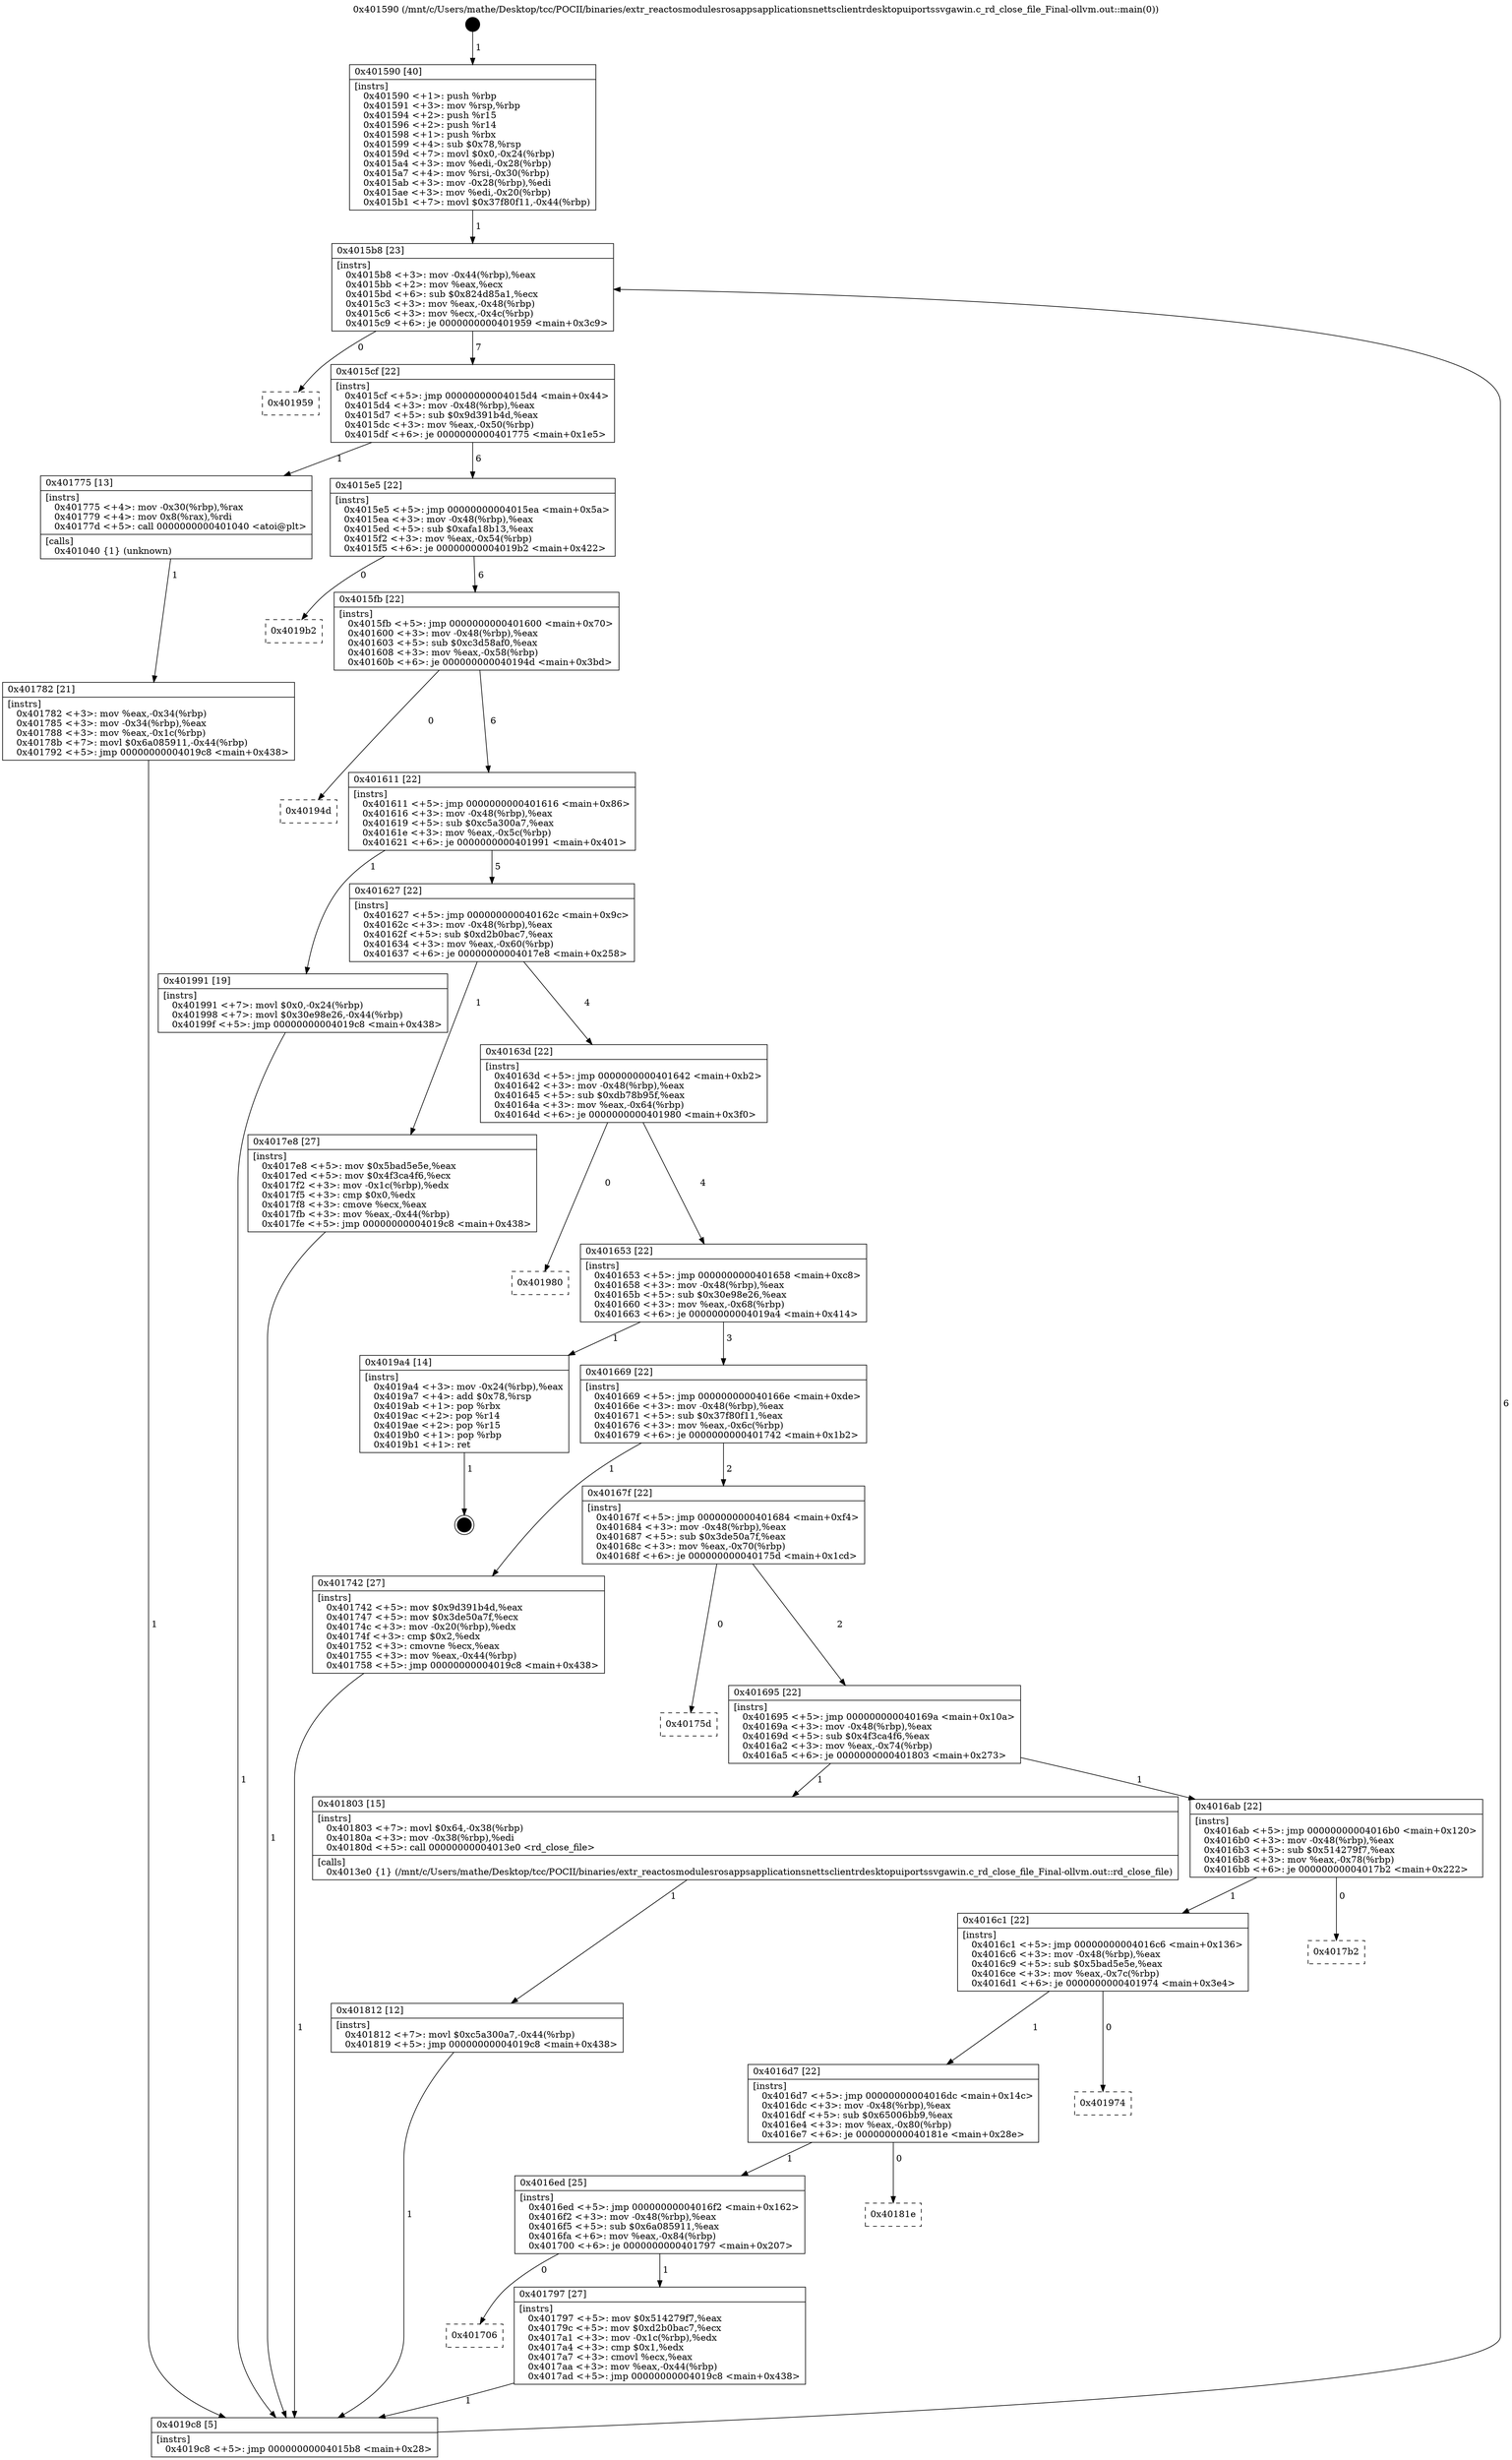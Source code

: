 digraph "0x401590" {
  label = "0x401590 (/mnt/c/Users/mathe/Desktop/tcc/POCII/binaries/extr_reactosmodulesrosappsapplicationsnettsclientrdesktopuiportssvgawin.c_rd_close_file_Final-ollvm.out::main(0))"
  labelloc = "t"
  node[shape=record]

  Entry [label="",width=0.3,height=0.3,shape=circle,fillcolor=black,style=filled]
  "0x4015b8" [label="{
     0x4015b8 [23]\l
     | [instrs]\l
     &nbsp;&nbsp;0x4015b8 \<+3\>: mov -0x44(%rbp),%eax\l
     &nbsp;&nbsp;0x4015bb \<+2\>: mov %eax,%ecx\l
     &nbsp;&nbsp;0x4015bd \<+6\>: sub $0x824d85a1,%ecx\l
     &nbsp;&nbsp;0x4015c3 \<+3\>: mov %eax,-0x48(%rbp)\l
     &nbsp;&nbsp;0x4015c6 \<+3\>: mov %ecx,-0x4c(%rbp)\l
     &nbsp;&nbsp;0x4015c9 \<+6\>: je 0000000000401959 \<main+0x3c9\>\l
  }"]
  "0x401959" [label="{
     0x401959\l
  }", style=dashed]
  "0x4015cf" [label="{
     0x4015cf [22]\l
     | [instrs]\l
     &nbsp;&nbsp;0x4015cf \<+5\>: jmp 00000000004015d4 \<main+0x44\>\l
     &nbsp;&nbsp;0x4015d4 \<+3\>: mov -0x48(%rbp),%eax\l
     &nbsp;&nbsp;0x4015d7 \<+5\>: sub $0x9d391b4d,%eax\l
     &nbsp;&nbsp;0x4015dc \<+3\>: mov %eax,-0x50(%rbp)\l
     &nbsp;&nbsp;0x4015df \<+6\>: je 0000000000401775 \<main+0x1e5\>\l
  }"]
  Exit [label="",width=0.3,height=0.3,shape=circle,fillcolor=black,style=filled,peripheries=2]
  "0x401775" [label="{
     0x401775 [13]\l
     | [instrs]\l
     &nbsp;&nbsp;0x401775 \<+4\>: mov -0x30(%rbp),%rax\l
     &nbsp;&nbsp;0x401779 \<+4\>: mov 0x8(%rax),%rdi\l
     &nbsp;&nbsp;0x40177d \<+5\>: call 0000000000401040 \<atoi@plt\>\l
     | [calls]\l
     &nbsp;&nbsp;0x401040 \{1\} (unknown)\l
  }"]
  "0x4015e5" [label="{
     0x4015e5 [22]\l
     | [instrs]\l
     &nbsp;&nbsp;0x4015e5 \<+5\>: jmp 00000000004015ea \<main+0x5a\>\l
     &nbsp;&nbsp;0x4015ea \<+3\>: mov -0x48(%rbp),%eax\l
     &nbsp;&nbsp;0x4015ed \<+5\>: sub $0xafa18b13,%eax\l
     &nbsp;&nbsp;0x4015f2 \<+3\>: mov %eax,-0x54(%rbp)\l
     &nbsp;&nbsp;0x4015f5 \<+6\>: je 00000000004019b2 \<main+0x422\>\l
  }"]
  "0x401812" [label="{
     0x401812 [12]\l
     | [instrs]\l
     &nbsp;&nbsp;0x401812 \<+7\>: movl $0xc5a300a7,-0x44(%rbp)\l
     &nbsp;&nbsp;0x401819 \<+5\>: jmp 00000000004019c8 \<main+0x438\>\l
  }"]
  "0x4019b2" [label="{
     0x4019b2\l
  }", style=dashed]
  "0x4015fb" [label="{
     0x4015fb [22]\l
     | [instrs]\l
     &nbsp;&nbsp;0x4015fb \<+5\>: jmp 0000000000401600 \<main+0x70\>\l
     &nbsp;&nbsp;0x401600 \<+3\>: mov -0x48(%rbp),%eax\l
     &nbsp;&nbsp;0x401603 \<+5\>: sub $0xc3d58af0,%eax\l
     &nbsp;&nbsp;0x401608 \<+3\>: mov %eax,-0x58(%rbp)\l
     &nbsp;&nbsp;0x40160b \<+6\>: je 000000000040194d \<main+0x3bd\>\l
  }"]
  "0x401706" [label="{
     0x401706\l
  }", style=dashed]
  "0x40194d" [label="{
     0x40194d\l
  }", style=dashed]
  "0x401611" [label="{
     0x401611 [22]\l
     | [instrs]\l
     &nbsp;&nbsp;0x401611 \<+5\>: jmp 0000000000401616 \<main+0x86\>\l
     &nbsp;&nbsp;0x401616 \<+3\>: mov -0x48(%rbp),%eax\l
     &nbsp;&nbsp;0x401619 \<+5\>: sub $0xc5a300a7,%eax\l
     &nbsp;&nbsp;0x40161e \<+3\>: mov %eax,-0x5c(%rbp)\l
     &nbsp;&nbsp;0x401621 \<+6\>: je 0000000000401991 \<main+0x401\>\l
  }"]
  "0x401797" [label="{
     0x401797 [27]\l
     | [instrs]\l
     &nbsp;&nbsp;0x401797 \<+5\>: mov $0x514279f7,%eax\l
     &nbsp;&nbsp;0x40179c \<+5\>: mov $0xd2b0bac7,%ecx\l
     &nbsp;&nbsp;0x4017a1 \<+3\>: mov -0x1c(%rbp),%edx\l
     &nbsp;&nbsp;0x4017a4 \<+3\>: cmp $0x1,%edx\l
     &nbsp;&nbsp;0x4017a7 \<+3\>: cmovl %ecx,%eax\l
     &nbsp;&nbsp;0x4017aa \<+3\>: mov %eax,-0x44(%rbp)\l
     &nbsp;&nbsp;0x4017ad \<+5\>: jmp 00000000004019c8 \<main+0x438\>\l
  }"]
  "0x401991" [label="{
     0x401991 [19]\l
     | [instrs]\l
     &nbsp;&nbsp;0x401991 \<+7\>: movl $0x0,-0x24(%rbp)\l
     &nbsp;&nbsp;0x401998 \<+7\>: movl $0x30e98e26,-0x44(%rbp)\l
     &nbsp;&nbsp;0x40199f \<+5\>: jmp 00000000004019c8 \<main+0x438\>\l
  }"]
  "0x401627" [label="{
     0x401627 [22]\l
     | [instrs]\l
     &nbsp;&nbsp;0x401627 \<+5\>: jmp 000000000040162c \<main+0x9c\>\l
     &nbsp;&nbsp;0x40162c \<+3\>: mov -0x48(%rbp),%eax\l
     &nbsp;&nbsp;0x40162f \<+5\>: sub $0xd2b0bac7,%eax\l
     &nbsp;&nbsp;0x401634 \<+3\>: mov %eax,-0x60(%rbp)\l
     &nbsp;&nbsp;0x401637 \<+6\>: je 00000000004017e8 \<main+0x258\>\l
  }"]
  "0x4016ed" [label="{
     0x4016ed [25]\l
     | [instrs]\l
     &nbsp;&nbsp;0x4016ed \<+5\>: jmp 00000000004016f2 \<main+0x162\>\l
     &nbsp;&nbsp;0x4016f2 \<+3\>: mov -0x48(%rbp),%eax\l
     &nbsp;&nbsp;0x4016f5 \<+5\>: sub $0x6a085911,%eax\l
     &nbsp;&nbsp;0x4016fa \<+6\>: mov %eax,-0x84(%rbp)\l
     &nbsp;&nbsp;0x401700 \<+6\>: je 0000000000401797 \<main+0x207\>\l
  }"]
  "0x4017e8" [label="{
     0x4017e8 [27]\l
     | [instrs]\l
     &nbsp;&nbsp;0x4017e8 \<+5\>: mov $0x5bad5e5e,%eax\l
     &nbsp;&nbsp;0x4017ed \<+5\>: mov $0x4f3ca4f6,%ecx\l
     &nbsp;&nbsp;0x4017f2 \<+3\>: mov -0x1c(%rbp),%edx\l
     &nbsp;&nbsp;0x4017f5 \<+3\>: cmp $0x0,%edx\l
     &nbsp;&nbsp;0x4017f8 \<+3\>: cmove %ecx,%eax\l
     &nbsp;&nbsp;0x4017fb \<+3\>: mov %eax,-0x44(%rbp)\l
     &nbsp;&nbsp;0x4017fe \<+5\>: jmp 00000000004019c8 \<main+0x438\>\l
  }"]
  "0x40163d" [label="{
     0x40163d [22]\l
     | [instrs]\l
     &nbsp;&nbsp;0x40163d \<+5\>: jmp 0000000000401642 \<main+0xb2\>\l
     &nbsp;&nbsp;0x401642 \<+3\>: mov -0x48(%rbp),%eax\l
     &nbsp;&nbsp;0x401645 \<+5\>: sub $0xdb78b95f,%eax\l
     &nbsp;&nbsp;0x40164a \<+3\>: mov %eax,-0x64(%rbp)\l
     &nbsp;&nbsp;0x40164d \<+6\>: je 0000000000401980 \<main+0x3f0\>\l
  }"]
  "0x40181e" [label="{
     0x40181e\l
  }", style=dashed]
  "0x401980" [label="{
     0x401980\l
  }", style=dashed]
  "0x401653" [label="{
     0x401653 [22]\l
     | [instrs]\l
     &nbsp;&nbsp;0x401653 \<+5\>: jmp 0000000000401658 \<main+0xc8\>\l
     &nbsp;&nbsp;0x401658 \<+3\>: mov -0x48(%rbp),%eax\l
     &nbsp;&nbsp;0x40165b \<+5\>: sub $0x30e98e26,%eax\l
     &nbsp;&nbsp;0x401660 \<+3\>: mov %eax,-0x68(%rbp)\l
     &nbsp;&nbsp;0x401663 \<+6\>: je 00000000004019a4 \<main+0x414\>\l
  }"]
  "0x4016d7" [label="{
     0x4016d7 [22]\l
     | [instrs]\l
     &nbsp;&nbsp;0x4016d7 \<+5\>: jmp 00000000004016dc \<main+0x14c\>\l
     &nbsp;&nbsp;0x4016dc \<+3\>: mov -0x48(%rbp),%eax\l
     &nbsp;&nbsp;0x4016df \<+5\>: sub $0x65006bb9,%eax\l
     &nbsp;&nbsp;0x4016e4 \<+3\>: mov %eax,-0x80(%rbp)\l
     &nbsp;&nbsp;0x4016e7 \<+6\>: je 000000000040181e \<main+0x28e\>\l
  }"]
  "0x4019a4" [label="{
     0x4019a4 [14]\l
     | [instrs]\l
     &nbsp;&nbsp;0x4019a4 \<+3\>: mov -0x24(%rbp),%eax\l
     &nbsp;&nbsp;0x4019a7 \<+4\>: add $0x78,%rsp\l
     &nbsp;&nbsp;0x4019ab \<+1\>: pop %rbx\l
     &nbsp;&nbsp;0x4019ac \<+2\>: pop %r14\l
     &nbsp;&nbsp;0x4019ae \<+2\>: pop %r15\l
     &nbsp;&nbsp;0x4019b0 \<+1\>: pop %rbp\l
     &nbsp;&nbsp;0x4019b1 \<+1\>: ret\l
  }"]
  "0x401669" [label="{
     0x401669 [22]\l
     | [instrs]\l
     &nbsp;&nbsp;0x401669 \<+5\>: jmp 000000000040166e \<main+0xde\>\l
     &nbsp;&nbsp;0x40166e \<+3\>: mov -0x48(%rbp),%eax\l
     &nbsp;&nbsp;0x401671 \<+5\>: sub $0x37f80f11,%eax\l
     &nbsp;&nbsp;0x401676 \<+3\>: mov %eax,-0x6c(%rbp)\l
     &nbsp;&nbsp;0x401679 \<+6\>: je 0000000000401742 \<main+0x1b2\>\l
  }"]
  "0x401974" [label="{
     0x401974\l
  }", style=dashed]
  "0x401742" [label="{
     0x401742 [27]\l
     | [instrs]\l
     &nbsp;&nbsp;0x401742 \<+5\>: mov $0x9d391b4d,%eax\l
     &nbsp;&nbsp;0x401747 \<+5\>: mov $0x3de50a7f,%ecx\l
     &nbsp;&nbsp;0x40174c \<+3\>: mov -0x20(%rbp),%edx\l
     &nbsp;&nbsp;0x40174f \<+3\>: cmp $0x2,%edx\l
     &nbsp;&nbsp;0x401752 \<+3\>: cmovne %ecx,%eax\l
     &nbsp;&nbsp;0x401755 \<+3\>: mov %eax,-0x44(%rbp)\l
     &nbsp;&nbsp;0x401758 \<+5\>: jmp 00000000004019c8 \<main+0x438\>\l
  }"]
  "0x40167f" [label="{
     0x40167f [22]\l
     | [instrs]\l
     &nbsp;&nbsp;0x40167f \<+5\>: jmp 0000000000401684 \<main+0xf4\>\l
     &nbsp;&nbsp;0x401684 \<+3\>: mov -0x48(%rbp),%eax\l
     &nbsp;&nbsp;0x401687 \<+5\>: sub $0x3de50a7f,%eax\l
     &nbsp;&nbsp;0x40168c \<+3\>: mov %eax,-0x70(%rbp)\l
     &nbsp;&nbsp;0x40168f \<+6\>: je 000000000040175d \<main+0x1cd\>\l
  }"]
  "0x4019c8" [label="{
     0x4019c8 [5]\l
     | [instrs]\l
     &nbsp;&nbsp;0x4019c8 \<+5\>: jmp 00000000004015b8 \<main+0x28\>\l
  }"]
  "0x401590" [label="{
     0x401590 [40]\l
     | [instrs]\l
     &nbsp;&nbsp;0x401590 \<+1\>: push %rbp\l
     &nbsp;&nbsp;0x401591 \<+3\>: mov %rsp,%rbp\l
     &nbsp;&nbsp;0x401594 \<+2\>: push %r15\l
     &nbsp;&nbsp;0x401596 \<+2\>: push %r14\l
     &nbsp;&nbsp;0x401598 \<+1\>: push %rbx\l
     &nbsp;&nbsp;0x401599 \<+4\>: sub $0x78,%rsp\l
     &nbsp;&nbsp;0x40159d \<+7\>: movl $0x0,-0x24(%rbp)\l
     &nbsp;&nbsp;0x4015a4 \<+3\>: mov %edi,-0x28(%rbp)\l
     &nbsp;&nbsp;0x4015a7 \<+4\>: mov %rsi,-0x30(%rbp)\l
     &nbsp;&nbsp;0x4015ab \<+3\>: mov -0x28(%rbp),%edi\l
     &nbsp;&nbsp;0x4015ae \<+3\>: mov %edi,-0x20(%rbp)\l
     &nbsp;&nbsp;0x4015b1 \<+7\>: movl $0x37f80f11,-0x44(%rbp)\l
  }"]
  "0x401782" [label="{
     0x401782 [21]\l
     | [instrs]\l
     &nbsp;&nbsp;0x401782 \<+3\>: mov %eax,-0x34(%rbp)\l
     &nbsp;&nbsp;0x401785 \<+3\>: mov -0x34(%rbp),%eax\l
     &nbsp;&nbsp;0x401788 \<+3\>: mov %eax,-0x1c(%rbp)\l
     &nbsp;&nbsp;0x40178b \<+7\>: movl $0x6a085911,-0x44(%rbp)\l
     &nbsp;&nbsp;0x401792 \<+5\>: jmp 00000000004019c8 \<main+0x438\>\l
  }"]
  "0x4016c1" [label="{
     0x4016c1 [22]\l
     | [instrs]\l
     &nbsp;&nbsp;0x4016c1 \<+5\>: jmp 00000000004016c6 \<main+0x136\>\l
     &nbsp;&nbsp;0x4016c6 \<+3\>: mov -0x48(%rbp),%eax\l
     &nbsp;&nbsp;0x4016c9 \<+5\>: sub $0x5bad5e5e,%eax\l
     &nbsp;&nbsp;0x4016ce \<+3\>: mov %eax,-0x7c(%rbp)\l
     &nbsp;&nbsp;0x4016d1 \<+6\>: je 0000000000401974 \<main+0x3e4\>\l
  }"]
  "0x40175d" [label="{
     0x40175d\l
  }", style=dashed]
  "0x401695" [label="{
     0x401695 [22]\l
     | [instrs]\l
     &nbsp;&nbsp;0x401695 \<+5\>: jmp 000000000040169a \<main+0x10a\>\l
     &nbsp;&nbsp;0x40169a \<+3\>: mov -0x48(%rbp),%eax\l
     &nbsp;&nbsp;0x40169d \<+5\>: sub $0x4f3ca4f6,%eax\l
     &nbsp;&nbsp;0x4016a2 \<+3\>: mov %eax,-0x74(%rbp)\l
     &nbsp;&nbsp;0x4016a5 \<+6\>: je 0000000000401803 \<main+0x273\>\l
  }"]
  "0x4017b2" [label="{
     0x4017b2\l
  }", style=dashed]
  "0x401803" [label="{
     0x401803 [15]\l
     | [instrs]\l
     &nbsp;&nbsp;0x401803 \<+7\>: movl $0x64,-0x38(%rbp)\l
     &nbsp;&nbsp;0x40180a \<+3\>: mov -0x38(%rbp),%edi\l
     &nbsp;&nbsp;0x40180d \<+5\>: call 00000000004013e0 \<rd_close_file\>\l
     | [calls]\l
     &nbsp;&nbsp;0x4013e0 \{1\} (/mnt/c/Users/mathe/Desktop/tcc/POCII/binaries/extr_reactosmodulesrosappsapplicationsnettsclientrdesktopuiportssvgawin.c_rd_close_file_Final-ollvm.out::rd_close_file)\l
  }"]
  "0x4016ab" [label="{
     0x4016ab [22]\l
     | [instrs]\l
     &nbsp;&nbsp;0x4016ab \<+5\>: jmp 00000000004016b0 \<main+0x120\>\l
     &nbsp;&nbsp;0x4016b0 \<+3\>: mov -0x48(%rbp),%eax\l
     &nbsp;&nbsp;0x4016b3 \<+5\>: sub $0x514279f7,%eax\l
     &nbsp;&nbsp;0x4016b8 \<+3\>: mov %eax,-0x78(%rbp)\l
     &nbsp;&nbsp;0x4016bb \<+6\>: je 00000000004017b2 \<main+0x222\>\l
  }"]
  Entry -> "0x401590" [label=" 1"]
  "0x4015b8" -> "0x401959" [label=" 0"]
  "0x4015b8" -> "0x4015cf" [label=" 7"]
  "0x4019a4" -> Exit [label=" 1"]
  "0x4015cf" -> "0x401775" [label=" 1"]
  "0x4015cf" -> "0x4015e5" [label=" 6"]
  "0x401991" -> "0x4019c8" [label=" 1"]
  "0x4015e5" -> "0x4019b2" [label=" 0"]
  "0x4015e5" -> "0x4015fb" [label=" 6"]
  "0x401812" -> "0x4019c8" [label=" 1"]
  "0x4015fb" -> "0x40194d" [label=" 0"]
  "0x4015fb" -> "0x401611" [label=" 6"]
  "0x401803" -> "0x401812" [label=" 1"]
  "0x401611" -> "0x401991" [label=" 1"]
  "0x401611" -> "0x401627" [label=" 5"]
  "0x4017e8" -> "0x4019c8" [label=" 1"]
  "0x401627" -> "0x4017e8" [label=" 1"]
  "0x401627" -> "0x40163d" [label=" 4"]
  "0x4016ed" -> "0x401706" [label=" 0"]
  "0x40163d" -> "0x401980" [label=" 0"]
  "0x40163d" -> "0x401653" [label=" 4"]
  "0x4016ed" -> "0x401797" [label=" 1"]
  "0x401653" -> "0x4019a4" [label=" 1"]
  "0x401653" -> "0x401669" [label=" 3"]
  "0x4016d7" -> "0x4016ed" [label=" 1"]
  "0x401669" -> "0x401742" [label=" 1"]
  "0x401669" -> "0x40167f" [label=" 2"]
  "0x401742" -> "0x4019c8" [label=" 1"]
  "0x401590" -> "0x4015b8" [label=" 1"]
  "0x4019c8" -> "0x4015b8" [label=" 6"]
  "0x401775" -> "0x401782" [label=" 1"]
  "0x401782" -> "0x4019c8" [label=" 1"]
  "0x4016d7" -> "0x40181e" [label=" 0"]
  "0x40167f" -> "0x40175d" [label=" 0"]
  "0x40167f" -> "0x401695" [label=" 2"]
  "0x4016c1" -> "0x4016d7" [label=" 1"]
  "0x401695" -> "0x401803" [label=" 1"]
  "0x401695" -> "0x4016ab" [label=" 1"]
  "0x4016c1" -> "0x401974" [label=" 0"]
  "0x4016ab" -> "0x4017b2" [label=" 0"]
  "0x4016ab" -> "0x4016c1" [label=" 1"]
  "0x401797" -> "0x4019c8" [label=" 1"]
}
